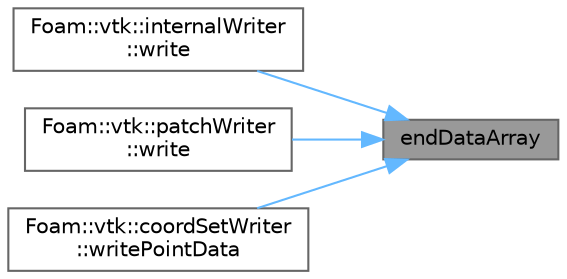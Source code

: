 digraph "endDataArray"
{
 // LATEX_PDF_SIZE
  bgcolor="transparent";
  edge [fontname=Helvetica,fontsize=10,labelfontname=Helvetica,labelfontsize=10];
  node [fontname=Helvetica,fontsize=10,shape=box,height=0.2,width=0.4];
  rankdir="RL";
  Node1 [id="Node000001",label="endDataArray",height=0.2,width=0.4,color="gray40", fillcolor="grey60", style="filled", fontcolor="black",tooltip=" "];
  Node1 -> Node2 [id="edge1_Node000001_Node000002",dir="back",color="steelblue1",style="solid",tooltip=" "];
  Node2 [id="Node000002",label="Foam::vtk::internalWriter\l::write",height=0.2,width=0.4,color="grey40", fillcolor="white", style="filled",URL="$classFoam_1_1vtk_1_1internalWriter.html#ac9c014eb73b7df49897e7f337fad99f4",tooltip=" "];
  Node1 -> Node3 [id="edge2_Node000001_Node000003",dir="back",color="steelblue1",style="solid",tooltip=" "];
  Node3 [id="Node000003",label="Foam::vtk::patchWriter\l::write",height=0.2,width=0.4,color="grey40", fillcolor="white", style="filled",URL="$classFoam_1_1vtk_1_1patchWriter.html#ac9c014eb73b7df49897e7f337fad99f4",tooltip=" "];
  Node1 -> Node4 [id="edge3_Node000001_Node000004",dir="back",color="steelblue1",style="solid",tooltip=" "];
  Node4 [id="Node000004",label="Foam::vtk::coordSetWriter\l::writePointData",height=0.2,width=0.4,color="grey40", fillcolor="white", style="filled",URL="$classFoam_1_1vtk_1_1coordSetWriter.html#ac77b61f81b35b779828d3c48d558f67b",tooltip=" "];
}
